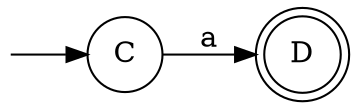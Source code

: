 digraph {
  rankdir = LR;
  margin = 0;
  node [shape=circle];

  start [label="", shape=none, width=0, height=0];
  C  [label="C"];
  D  [label="D", shape=doublecircle];

  start-> C;
  C -> D [label="a"];
}
